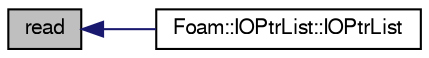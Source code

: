 digraph "read"
{
  bgcolor="transparent";
  edge [fontname="FreeSans",fontsize="10",labelfontname="FreeSans",labelfontsize="10"];
  node [fontname="FreeSans",fontsize="10",shape=record];
  rankdir="LR";
  Node1 [label="read",height=0.2,width=0.4,color="black", fillcolor="grey75", style="filled" fontcolor="black"];
  Node1 -> Node2 [dir="back",color="midnightblue",fontsize="10",style="solid",fontname="FreeSans"];
  Node2 [label="Foam::IOPtrList::IOPtrList",height=0.2,width=0.4,color="black",URL="$a01148.html#aa847f8ad3fd52249aaa4e517f2cd12c6",tooltip="Construct from IOobject using given Istream constructor class. "];
}
